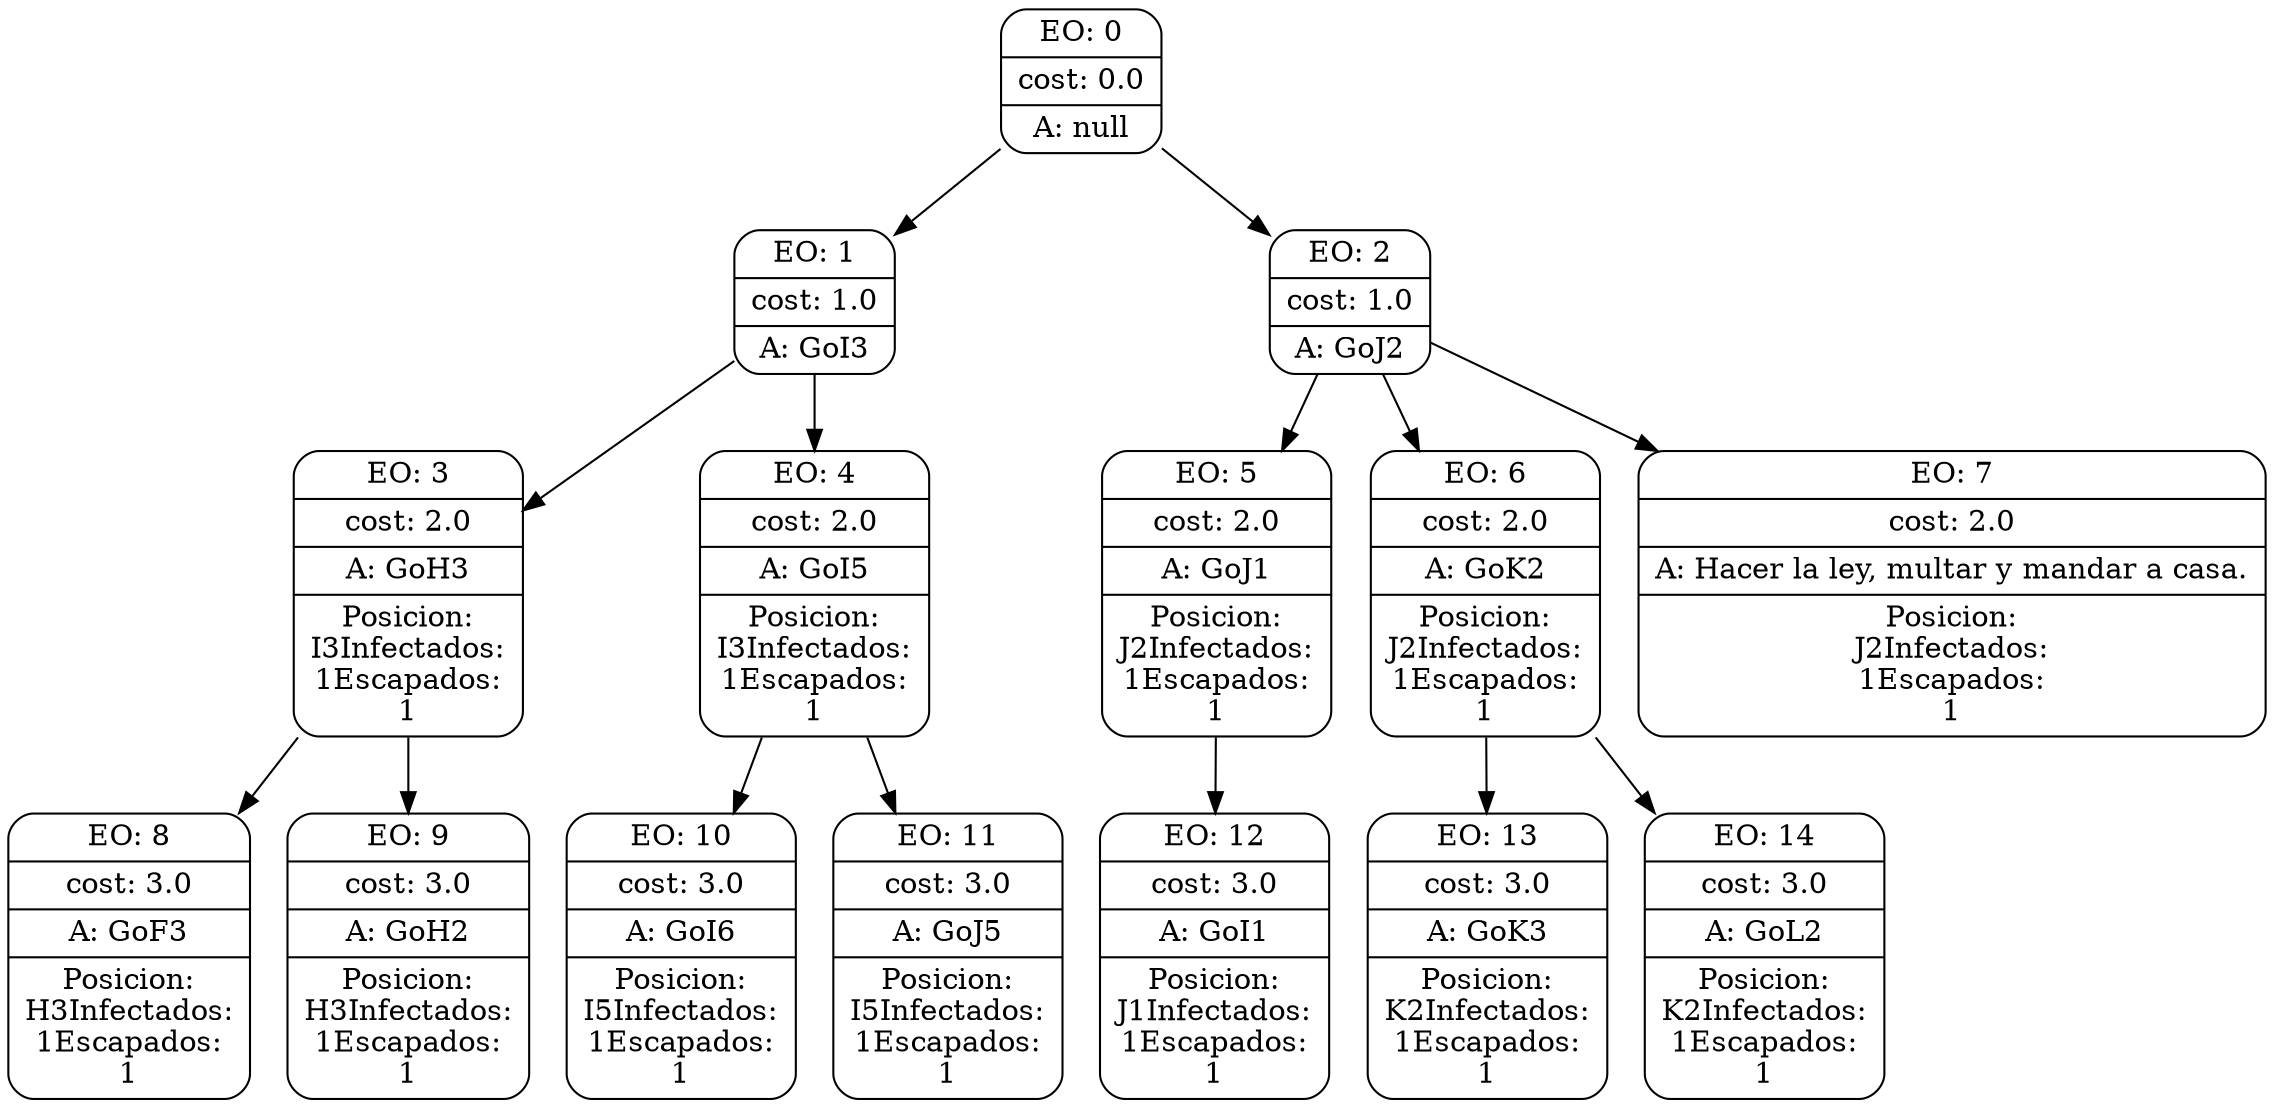 digraph g {
node [shape = Mrecord];
nodo0[label="{EO: 0|cost: 0.0|A: null}"]
nodo1[label="{EO: 1|cost: 1.0|A: GoI3}"]
nodo3[label="{EO: 3|cost: 2.0|A: GoH3|Posicion:\nI3
Infectados:\n1
Escapados:\n1}"]
nodo8[label="{EO: 8|cost: 3.0|A: GoF3|Posicion:\nH3
Infectados:\n1
Escapados:\n1}"]

nodo3 -> nodo8;
nodo9[label="{EO: 9|cost: 3.0|A: GoH2|Posicion:\nH3
Infectados:\n1
Escapados:\n1}"]

nodo3 -> nodo9;

nodo1 -> nodo3;
nodo4[label="{EO: 4|cost: 2.0|A: GoI5|Posicion:\nI3
Infectados:\n1
Escapados:\n1}"]
nodo10[label="{EO: 10|cost: 3.0|A: GoI6|Posicion:\nI5
Infectados:\n1
Escapados:\n1}"]

nodo4 -> nodo10;
nodo11[label="{EO: 11|cost: 3.0|A: GoJ5|Posicion:\nI5
Infectados:\n1
Escapados:\n1}"]

nodo4 -> nodo11;

nodo1 -> nodo4;

nodo0 -> nodo1;
nodo2[label="{EO: 2|cost: 1.0|A: GoJ2}"]
nodo5[label="{EO: 5|cost: 2.0|A: GoJ1|Posicion:\nJ2
Infectados:\n1
Escapados:\n1}"]
nodo12[label="{EO: 12|cost: 3.0|A: GoI1|Posicion:\nJ1
Infectados:\n1
Escapados:\n1}"]

nodo5 -> nodo12;

nodo2 -> nodo5;
nodo6[label="{EO: 6|cost: 2.0|A: GoK2|Posicion:\nJ2
Infectados:\n1
Escapados:\n1}"]
nodo13[label="{EO: 13|cost: 3.0|A: GoK3|Posicion:\nK2
Infectados:\n1
Escapados:\n1}"]

nodo6 -> nodo13;
nodo14[label="{EO: 14|cost: 3.0|A: GoL2|Posicion:\nK2
Infectados:\n1
Escapados:\n1}"]

nodo6 -> nodo14;

nodo2 -> nodo6;
nodo7[label="{EO: 7|cost: 2.0|A: Hacer la ley, multar y mandar a casa.|Posicion:\nJ2
Infectados:\n1
Escapados:\n1}"]

nodo2 -> nodo7;

nodo0 -> nodo2;


}